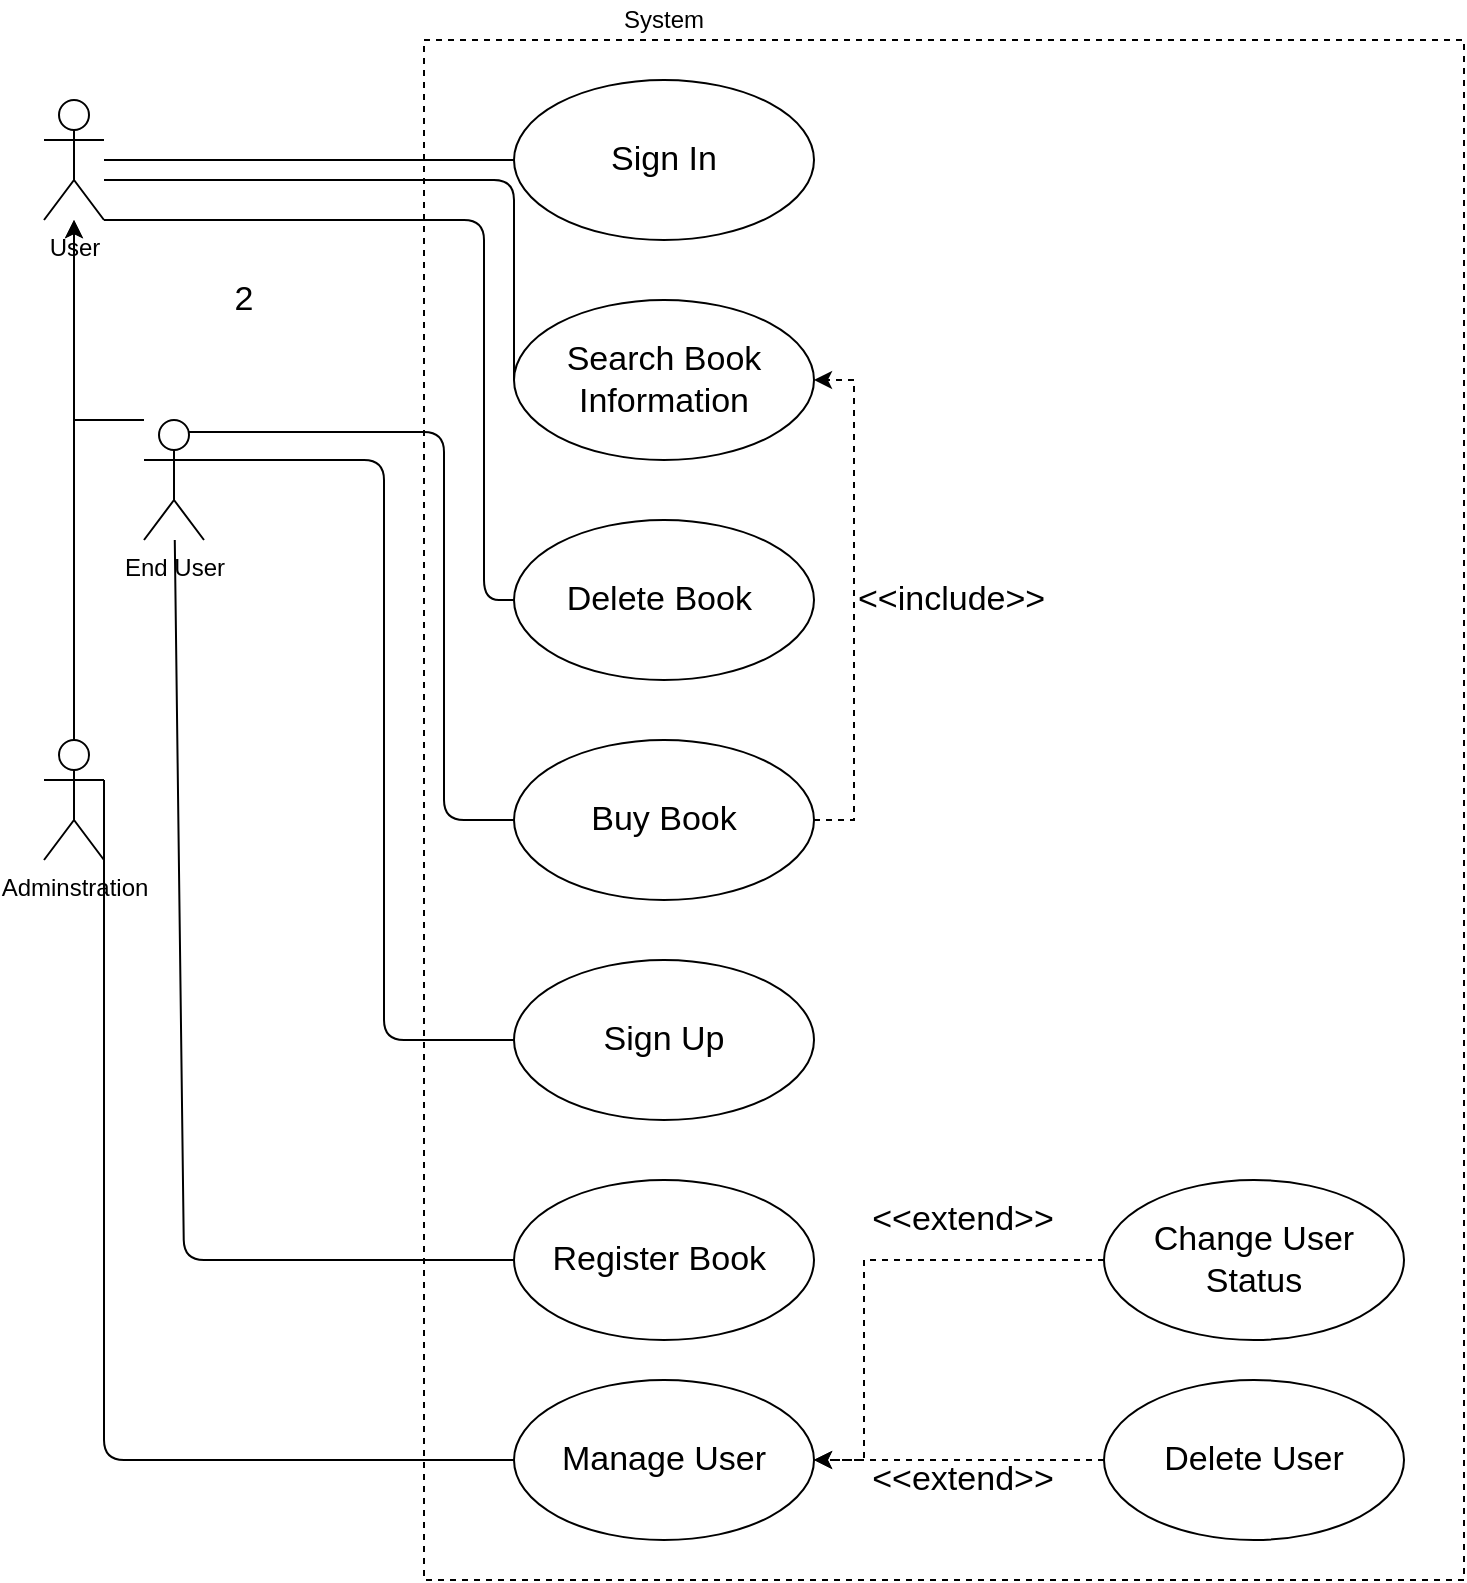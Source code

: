 <mxfile version="13.1.3">
    <diagram id="6hGFLwfOUW9BJ-s0fimq" name="Page-1">
        <mxGraphModel dx="741" dy="461" grid="1" gridSize="10" guides="1" tooltips="1" connect="1" arrows="1" fold="1" page="1" pageScale="1" pageWidth="827" pageHeight="1169" math="0" shadow="0">
            <root>
                <mxCell id="0"/>
                <mxCell id="1" parent="0"/>
                <mxCell id="2" value="" style="rounded=0;whiteSpace=wrap;html=1;dashed=1;" parent="1" vertex="1">
                    <mxGeometry x="280" y="70" width="520" height="770" as="geometry"/>
                </mxCell>
                <mxCell id="52" style="edgeStyle=orthogonalEdgeStyle;rounded=0;orthogonalLoop=1;jettySize=auto;html=1;labelBackgroundColor=none;fontSize=17;" parent="1" source="3" target="13" edge="1">
                    <mxGeometry relative="1" as="geometry">
                        <Array as="points">
                            <mxPoint x="105" y="260"/>
                        </Array>
                    </mxGeometry>
                </mxCell>
                <mxCell id="3" value="End User" style="shape=umlActor;verticalLabelPosition=bottom;labelBackgroundColor=none;verticalAlign=top;html=1;outlineConnect=0;fontStyle=0" parent="1" vertex="1">
                    <mxGeometry x="140" y="260" width="30" height="60" as="geometry"/>
                </mxCell>
                <mxCell id="13" value="User" style="shape=umlActor;verticalLabelPosition=bottom;labelBackgroundColor=none;verticalAlign=top;html=1;outlineConnect=0;" parent="1" vertex="1">
                    <mxGeometry x="90" y="100" width="30" height="60" as="geometry"/>
                </mxCell>
                <mxCell id="21" style="edgeStyle=orthogonalEdgeStyle;rounded=0;orthogonalLoop=1;jettySize=auto;html=1;exitX=0.5;exitY=0;exitDx=0;exitDy=0;exitPerimeter=0;" parent="1" source="20" target="13" edge="1">
                    <mxGeometry relative="1" as="geometry"/>
                </mxCell>
                <mxCell id="20" value="Adminstration" style="shape=umlActor;verticalLabelPosition=bottom;labelBackgroundColor=none;verticalAlign=top;html=1;outlineConnect=0;fontStyle=0" parent="1" vertex="1">
                    <mxGeometry x="90" y="420" width="30" height="60" as="geometry"/>
                </mxCell>
                <mxCell id="22" value="System" style="text;html=1;strokeColor=none;fillColor=none;align=center;verticalAlign=middle;whiteSpace=wrap;rounded=0;labelBackgroundColor=none;" parent="1" vertex="1">
                    <mxGeometry x="380" y="50" width="40" height="20" as="geometry"/>
                </mxCell>
                <mxCell id="28" value="Search Book Information" style="ellipse;whiteSpace=wrap;html=1;labelBackgroundColor=none;fontSize=17;labelBorderColor=none;" parent="1" vertex="1">
                    <mxGeometry x="325" y="200" width="150" height="80" as="geometry"/>
                </mxCell>
                <mxCell id="29" value="Sign In" style="ellipse;whiteSpace=wrap;html=1;labelBackgroundColor=none;fontSize=17;labelBorderColor=none;" parent="1" vertex="1">
                    <mxGeometry x="325" y="90" width="150" height="80" as="geometry"/>
                </mxCell>
                <mxCell id="30" value="" style="endArrow=none;html=1;fontSize=17;entryX=0;entryY=0.5;entryDx=0;entryDy=0;" parent="1" source="13" target="29" edge="1">
                    <mxGeometry width="50" height="50" relative="1" as="geometry">
                        <mxPoint x="390" y="290" as="sourcePoint"/>
                        <mxPoint x="440" y="240" as="targetPoint"/>
                    </mxGeometry>
                </mxCell>
                <mxCell id="32" value="" style="endArrow=none;html=1;fontSize=17;entryX=0;entryY=0.5;entryDx=0;entryDy=0;" parent="1" target="28" edge="1">
                    <mxGeometry width="50" height="50" relative="1" as="geometry">
                        <mxPoint x="120" y="140" as="sourcePoint"/>
                        <mxPoint x="440" y="240" as="targetPoint"/>
                        <Array as="points">
                            <mxPoint x="325" y="140"/>
                        </Array>
                    </mxGeometry>
                </mxCell>
                <mxCell id="34" value="Delete Book&amp;nbsp;" style="ellipse;whiteSpace=wrap;html=1;labelBackgroundColor=none;fontSize=17;labelBorderColor=none;" parent="1" vertex="1">
                    <mxGeometry x="325" y="310" width="150" height="80" as="geometry"/>
                </mxCell>
                <mxCell id="35" value="Sign Up" style="ellipse;whiteSpace=wrap;html=1;labelBackgroundColor=none;fontSize=17;labelBorderColor=none;" parent="1" vertex="1">
                    <mxGeometry x="325" y="530" width="150" height="80" as="geometry"/>
                </mxCell>
                <mxCell id="36" value="Manage User" style="ellipse;whiteSpace=wrap;html=1;labelBackgroundColor=none;fontSize=17;labelBorderColor=none;" parent="1" vertex="1">
                    <mxGeometry x="325" y="740" width="150" height="80" as="geometry"/>
                </mxCell>
                <mxCell id="38" value="" style="endArrow=none;html=1;fontSize=17;entryX=0;entryY=0.5;entryDx=0;entryDy=0;" parent="1" target="35" edge="1">
                    <mxGeometry width="50" height="50" relative="1" as="geometry">
                        <mxPoint x="170" y="280" as="sourcePoint"/>
                        <mxPoint x="440" y="440" as="targetPoint"/>
                        <Array as="points">
                            <mxPoint x="260" y="280"/>
                            <mxPoint x="260" y="570"/>
                        </Array>
                    </mxGeometry>
                </mxCell>
                <mxCell id="39" value="" style="endArrow=none;html=1;fontSize=17;entryX=0;entryY=0.5;entryDx=0;entryDy=0;exitX=1;exitY=1;exitDx=0;exitDy=0;exitPerimeter=0;" parent="1" source="13" target="34" edge="1">
                    <mxGeometry width="50" height="50" relative="1" as="geometry">
                        <mxPoint x="120" y="140" as="sourcePoint"/>
                        <mxPoint x="250" y="330" as="targetPoint"/>
                        <Array as="points">
                            <mxPoint x="310" y="160"/>
                            <mxPoint x="310" y="350"/>
                        </Array>
                    </mxGeometry>
                </mxCell>
                <mxCell id="40" value="" style="endArrow=none;html=1;fontSize=17;exitX=1;exitY=0.333;exitDx=0;exitDy=0;exitPerimeter=0;entryX=0;entryY=0.5;entryDx=0;entryDy=0;" parent="1" source="20" target="36" edge="1">
                    <mxGeometry width="50" height="50" relative="1" as="geometry">
                        <mxPoint x="180" y="290" as="sourcePoint"/>
                        <mxPoint x="335" y="480" as="targetPoint"/>
                        <Array as="points">
                            <mxPoint x="120" y="780"/>
                        </Array>
                    </mxGeometry>
                </mxCell>
                <mxCell id="46" value="&amp;lt;&amp;lt;include&amp;gt;&amp;gt;" style="edgeStyle=orthogonalEdgeStyle;rounded=0;orthogonalLoop=1;jettySize=auto;exitX=1;exitY=0.5;exitDx=0;exitDy=0;entryX=1;entryY=0.5;entryDx=0;entryDy=0;fontSize=17;dashed=1;labelPosition=right;verticalLabelPosition=middle;align=left;verticalAlign=middle;html=1;labelBackgroundColor=none;" parent="1" source="41" target="28" edge="1">
                    <mxGeometry relative="1" as="geometry"/>
                </mxCell>
                <mxCell id="41" value="Buy Book" style="ellipse;whiteSpace=wrap;html=1;labelBackgroundColor=none;fontSize=17;labelBorderColor=none;" parent="1" vertex="1">
                    <mxGeometry x="325" y="420" width="150" height="80" as="geometry"/>
                </mxCell>
                <mxCell id="42" value="" style="endArrow=none;html=1;fontSize=17;entryX=0;entryY=0.5;entryDx=0;entryDy=0;exitX=0.75;exitY=0.1;exitDx=0;exitDy=0;exitPerimeter=0;" parent="1" source="3" target="41" edge="1">
                    <mxGeometry width="50" height="50" relative="1" as="geometry">
                        <mxPoint x="170" y="280" as="sourcePoint"/>
                        <mxPoint x="335" y="580" as="targetPoint"/>
                        <Array as="points">
                            <mxPoint x="290" y="266"/>
                            <mxPoint x="290" y="460"/>
                        </Array>
                    </mxGeometry>
                </mxCell>
                <mxCell id="43" value="2" style="text;html=1;strokeColor=none;fillColor=none;align=center;verticalAlign=middle;whiteSpace=wrap;rounded=0;labelBackgroundColor=none;fontSize=17;" parent="1" vertex="1">
                    <mxGeometry x="170" y="190" width="40" height="20" as="geometry"/>
                </mxCell>
                <mxCell id="47" value="Register Book&amp;nbsp;" style="ellipse;whiteSpace=wrap;html=1;labelBackgroundColor=none;fontSize=17;labelBorderColor=none;" parent="1" vertex="1">
                    <mxGeometry x="325" y="640" width="150" height="80" as="geometry"/>
                </mxCell>
                <mxCell id="48" value="" style="endArrow=none;html=1;fontSize=17;entryX=0;entryY=0.5;entryDx=0;entryDy=0;" parent="1" source="3" target="47" edge="1">
                    <mxGeometry width="50" height="50" relative="1" as="geometry">
                        <mxPoint x="180" y="290" as="sourcePoint"/>
                        <mxPoint x="335" y="580" as="targetPoint"/>
                        <Array as="points">
                            <mxPoint x="160" y="680"/>
                        </Array>
                    </mxGeometry>
                </mxCell>
                <mxCell id="59" value="&amp;lt;&amp;lt;extend&amp;gt;&amp;gt;" style="edgeStyle=orthogonalEdgeStyle;rounded=0;orthogonalLoop=1;jettySize=auto;html=1;exitX=0;exitY=0.5;exitDx=0;exitDy=0;entryX=1;entryY=0.5;entryDx=0;entryDy=0;labelBackgroundColor=none;fontSize=17;dashed=1;" parent="1" source="54" target="36" edge="1">
                    <mxGeometry x="-0.429" y="-20" relative="1" as="geometry">
                        <Array as="points">
                            <mxPoint x="500" y="680"/>
                            <mxPoint x="500" y="780"/>
                        </Array>
                        <mxPoint x="-1" as="offset"/>
                    </mxGeometry>
                </mxCell>
                <mxCell id="54" value="Change User&lt;br&gt;Status" style="ellipse;whiteSpace=wrap;html=1;labelBackgroundColor=none;fontSize=17;labelBorderColor=none;" parent="1" vertex="1">
                    <mxGeometry x="620" y="640" width="150" height="80" as="geometry"/>
                </mxCell>
                <mxCell id="60" value="&amp;lt;&amp;lt;extend&amp;gt;&amp;gt;" style="edgeStyle=orthogonalEdgeStyle;rounded=0;orthogonalLoop=1;jettySize=auto;html=1;exitX=0;exitY=0.5;exitDx=0;exitDy=0;labelBackgroundColor=none;fontSize=17;dashed=1;" parent="1" source="55" target="36" edge="1">
                    <mxGeometry x="-0.035" y="10" relative="1" as="geometry">
                        <mxPoint x="-1" as="offset"/>
                    </mxGeometry>
                </mxCell>
                <mxCell id="55" value="Delete User" style="ellipse;whiteSpace=wrap;html=1;labelBackgroundColor=none;fontSize=17;labelBorderColor=none;" parent="1" vertex="1">
                    <mxGeometry x="620" y="740" width="150" height="80" as="geometry"/>
                </mxCell>
            </root>
        </mxGraphModel>
    </diagram>
</mxfile>
